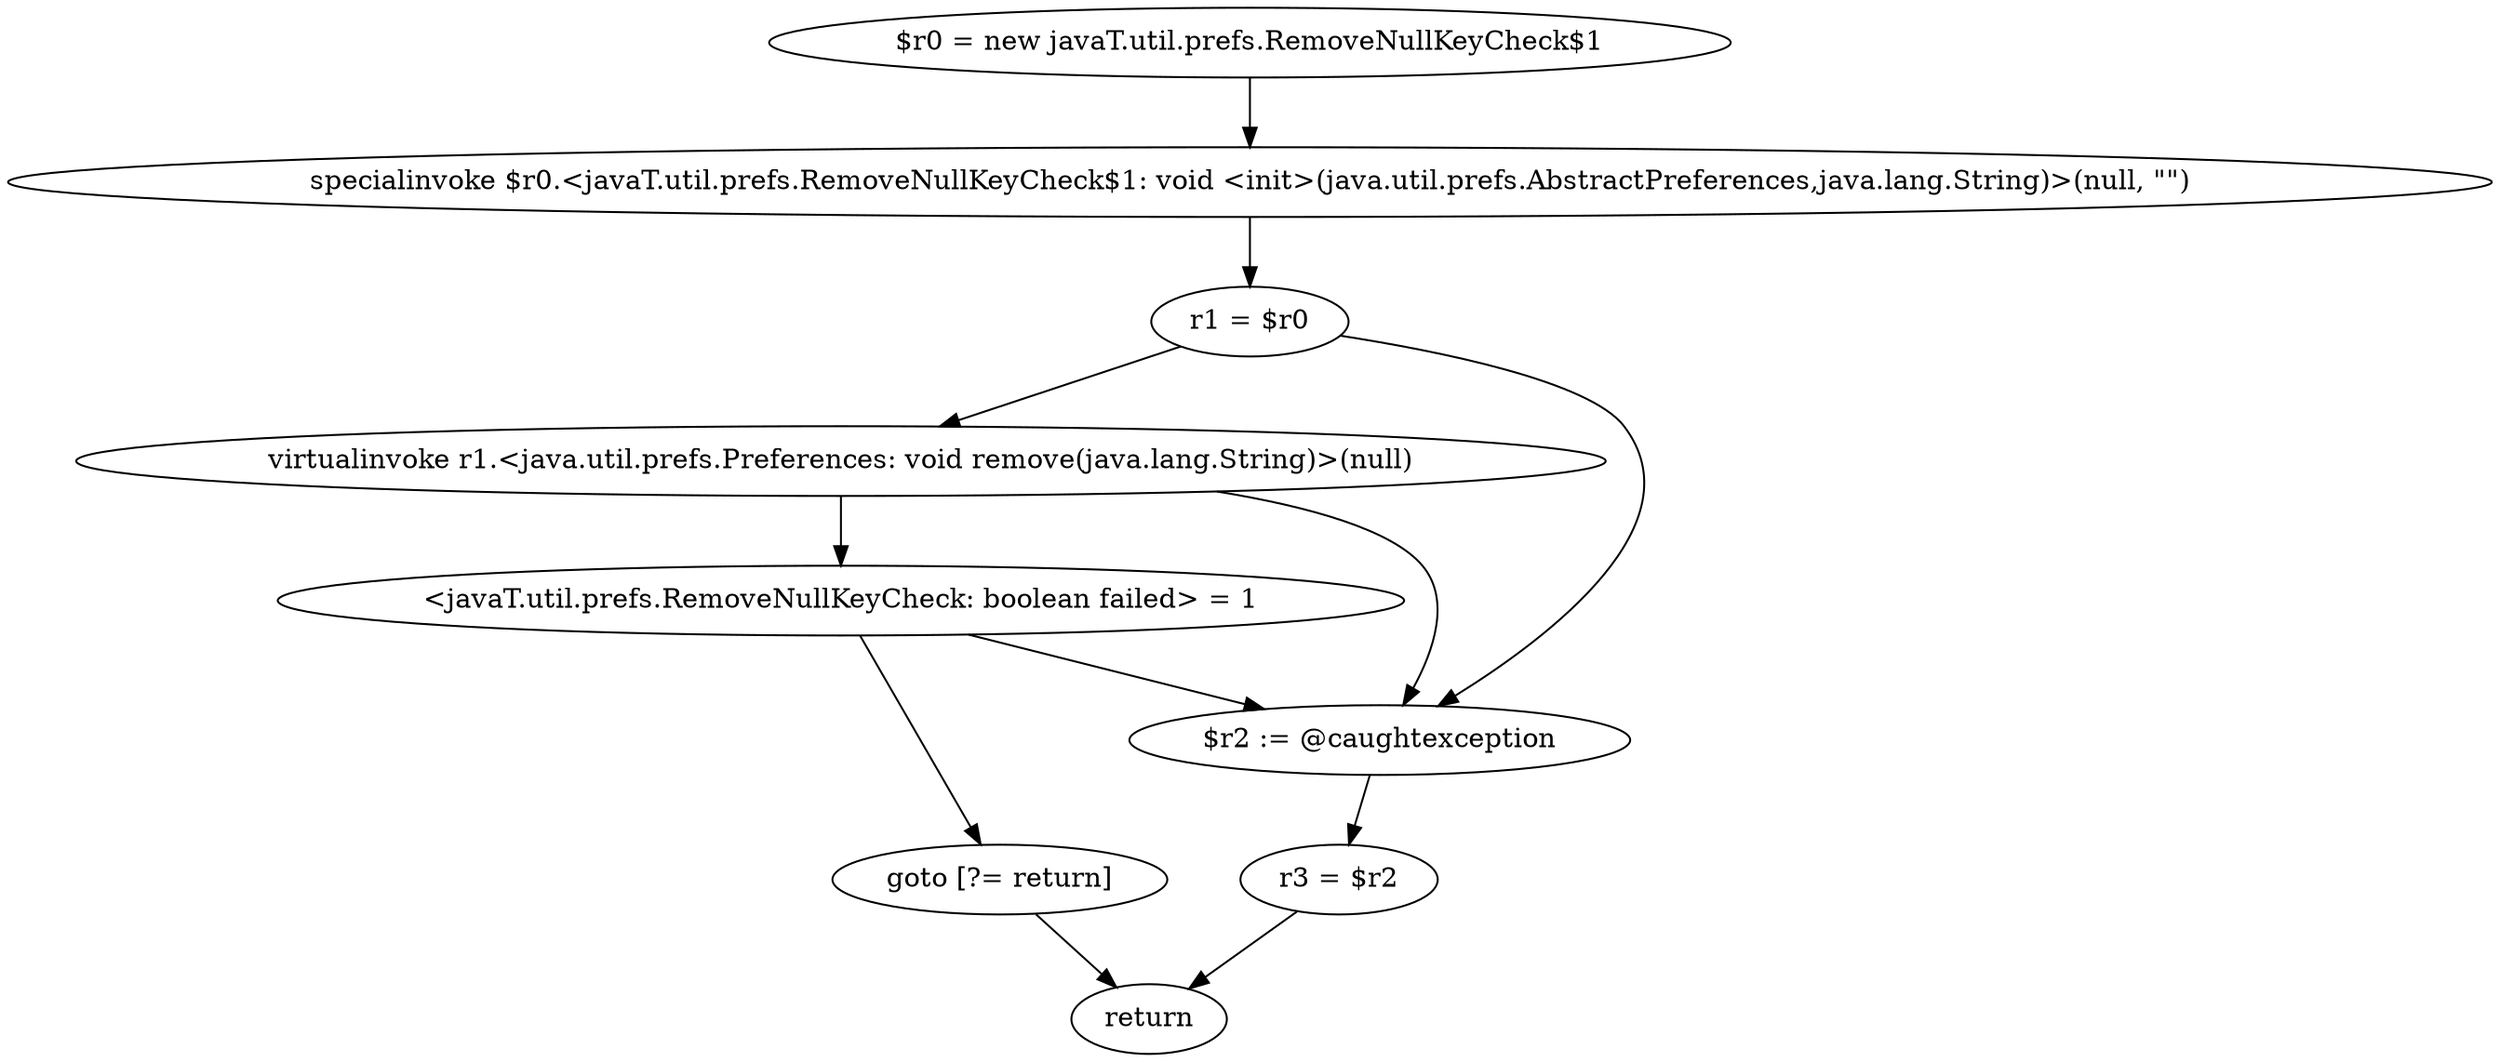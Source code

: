 digraph "unitGraph" {
    "$r0 = new javaT.util.prefs.RemoveNullKeyCheck$1"
    "specialinvoke $r0.<javaT.util.prefs.RemoveNullKeyCheck$1: void <init>(java.util.prefs.AbstractPreferences,java.lang.String)>(null, \"\")"
    "r1 = $r0"
    "virtualinvoke r1.<java.util.prefs.Preferences: void remove(java.lang.String)>(null)"
    "<javaT.util.prefs.RemoveNullKeyCheck: boolean failed> = 1"
    "goto [?= return]"
    "$r2 := @caughtexception"
    "r3 = $r2"
    "return"
    "$r0 = new javaT.util.prefs.RemoveNullKeyCheck$1"->"specialinvoke $r0.<javaT.util.prefs.RemoveNullKeyCheck$1: void <init>(java.util.prefs.AbstractPreferences,java.lang.String)>(null, \"\")";
    "specialinvoke $r0.<javaT.util.prefs.RemoveNullKeyCheck$1: void <init>(java.util.prefs.AbstractPreferences,java.lang.String)>(null, \"\")"->"r1 = $r0";
    "r1 = $r0"->"virtualinvoke r1.<java.util.prefs.Preferences: void remove(java.lang.String)>(null)";
    "r1 = $r0"->"$r2 := @caughtexception";
    "virtualinvoke r1.<java.util.prefs.Preferences: void remove(java.lang.String)>(null)"->"<javaT.util.prefs.RemoveNullKeyCheck: boolean failed> = 1";
    "virtualinvoke r1.<java.util.prefs.Preferences: void remove(java.lang.String)>(null)"->"$r2 := @caughtexception";
    "<javaT.util.prefs.RemoveNullKeyCheck: boolean failed> = 1"->"goto [?= return]";
    "<javaT.util.prefs.RemoveNullKeyCheck: boolean failed> = 1"->"$r2 := @caughtexception";
    "goto [?= return]"->"return";
    "$r2 := @caughtexception"->"r3 = $r2";
    "r3 = $r2"->"return";
}

